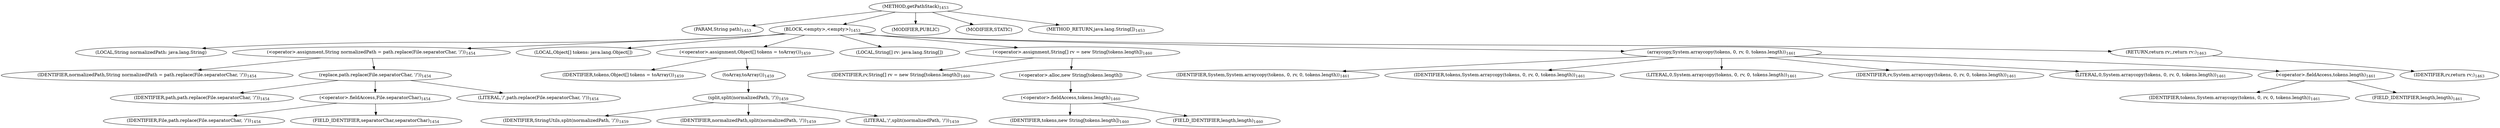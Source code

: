 digraph "getPathStack" {  
"2556" [label = <(METHOD,getPathStack)<SUB>1453</SUB>> ]
"2557" [label = <(PARAM,String path)<SUB>1453</SUB>> ]
"2558" [label = <(BLOCK,&lt;empty&gt;,&lt;empty&gt;)<SUB>1453</SUB>> ]
"2559" [label = <(LOCAL,String normalizedPath: java.lang.String)> ]
"2560" [label = <(&lt;operator&gt;.assignment,String normalizedPath = path.replace(File.separatorChar, '/'))<SUB>1454</SUB>> ]
"2561" [label = <(IDENTIFIER,normalizedPath,String normalizedPath = path.replace(File.separatorChar, '/'))<SUB>1454</SUB>> ]
"2562" [label = <(replace,path.replace(File.separatorChar, '/'))<SUB>1454</SUB>> ]
"2563" [label = <(IDENTIFIER,path,path.replace(File.separatorChar, '/'))<SUB>1454</SUB>> ]
"2564" [label = <(&lt;operator&gt;.fieldAccess,File.separatorChar)<SUB>1454</SUB>> ]
"2565" [label = <(IDENTIFIER,File,path.replace(File.separatorChar, '/'))<SUB>1454</SUB>> ]
"2566" [label = <(FIELD_IDENTIFIER,separatorChar,separatorChar)<SUB>1454</SUB>> ]
"2567" [label = <(LITERAL,'/',path.replace(File.separatorChar, '/'))<SUB>1454</SUB>> ]
"2568" [label = <(LOCAL,Object[] tokens: java.lang.Object[])> ]
"2569" [label = <(&lt;operator&gt;.assignment,Object[] tokens = toArray())<SUB>1459</SUB>> ]
"2570" [label = <(IDENTIFIER,tokens,Object[] tokens = toArray())<SUB>1459</SUB>> ]
"2571" [label = <(toArray,toArray())<SUB>1459</SUB>> ]
"2572" [label = <(split,split(normalizedPath, '/'))<SUB>1459</SUB>> ]
"2573" [label = <(IDENTIFIER,StringUtils,split(normalizedPath, '/'))<SUB>1459</SUB>> ]
"2574" [label = <(IDENTIFIER,normalizedPath,split(normalizedPath, '/'))<SUB>1459</SUB>> ]
"2575" [label = <(LITERAL,'/',split(normalizedPath, '/'))<SUB>1459</SUB>> ]
"2576" [label = <(LOCAL,String[] rv: java.lang.String[])> ]
"2577" [label = <(&lt;operator&gt;.assignment,String[] rv = new String[tokens.length])<SUB>1460</SUB>> ]
"2578" [label = <(IDENTIFIER,rv,String[] rv = new String[tokens.length])<SUB>1460</SUB>> ]
"2579" [label = <(&lt;operator&gt;.alloc,new String[tokens.length])> ]
"2580" [label = <(&lt;operator&gt;.fieldAccess,tokens.length)<SUB>1460</SUB>> ]
"2581" [label = <(IDENTIFIER,tokens,new String[tokens.length])<SUB>1460</SUB>> ]
"2582" [label = <(FIELD_IDENTIFIER,length,length)<SUB>1460</SUB>> ]
"2583" [label = <(arraycopy,System.arraycopy(tokens, 0, rv, 0, tokens.length))<SUB>1461</SUB>> ]
"2584" [label = <(IDENTIFIER,System,System.arraycopy(tokens, 0, rv, 0, tokens.length))<SUB>1461</SUB>> ]
"2585" [label = <(IDENTIFIER,tokens,System.arraycopy(tokens, 0, rv, 0, tokens.length))<SUB>1461</SUB>> ]
"2586" [label = <(LITERAL,0,System.arraycopy(tokens, 0, rv, 0, tokens.length))<SUB>1461</SUB>> ]
"2587" [label = <(IDENTIFIER,rv,System.arraycopy(tokens, 0, rv, 0, tokens.length))<SUB>1461</SUB>> ]
"2588" [label = <(LITERAL,0,System.arraycopy(tokens, 0, rv, 0, tokens.length))<SUB>1461</SUB>> ]
"2589" [label = <(&lt;operator&gt;.fieldAccess,tokens.length)<SUB>1461</SUB>> ]
"2590" [label = <(IDENTIFIER,tokens,System.arraycopy(tokens, 0, rv, 0, tokens.length))<SUB>1461</SUB>> ]
"2591" [label = <(FIELD_IDENTIFIER,length,length)<SUB>1461</SUB>> ]
"2592" [label = <(RETURN,return rv;,return rv;)<SUB>1463</SUB>> ]
"2593" [label = <(IDENTIFIER,rv,return rv;)<SUB>1463</SUB>> ]
"2594" [label = <(MODIFIER,PUBLIC)> ]
"2595" [label = <(MODIFIER,STATIC)> ]
"2596" [label = <(METHOD_RETURN,java.lang.String[])<SUB>1453</SUB>> ]
  "2556" -> "2557" 
  "2556" -> "2558" 
  "2556" -> "2594" 
  "2556" -> "2595" 
  "2556" -> "2596" 
  "2558" -> "2559" 
  "2558" -> "2560" 
  "2558" -> "2568" 
  "2558" -> "2569" 
  "2558" -> "2576" 
  "2558" -> "2577" 
  "2558" -> "2583" 
  "2558" -> "2592" 
  "2560" -> "2561" 
  "2560" -> "2562" 
  "2562" -> "2563" 
  "2562" -> "2564" 
  "2562" -> "2567" 
  "2564" -> "2565" 
  "2564" -> "2566" 
  "2569" -> "2570" 
  "2569" -> "2571" 
  "2571" -> "2572" 
  "2572" -> "2573" 
  "2572" -> "2574" 
  "2572" -> "2575" 
  "2577" -> "2578" 
  "2577" -> "2579" 
  "2579" -> "2580" 
  "2580" -> "2581" 
  "2580" -> "2582" 
  "2583" -> "2584" 
  "2583" -> "2585" 
  "2583" -> "2586" 
  "2583" -> "2587" 
  "2583" -> "2588" 
  "2583" -> "2589" 
  "2589" -> "2590" 
  "2589" -> "2591" 
  "2592" -> "2593" 
}
